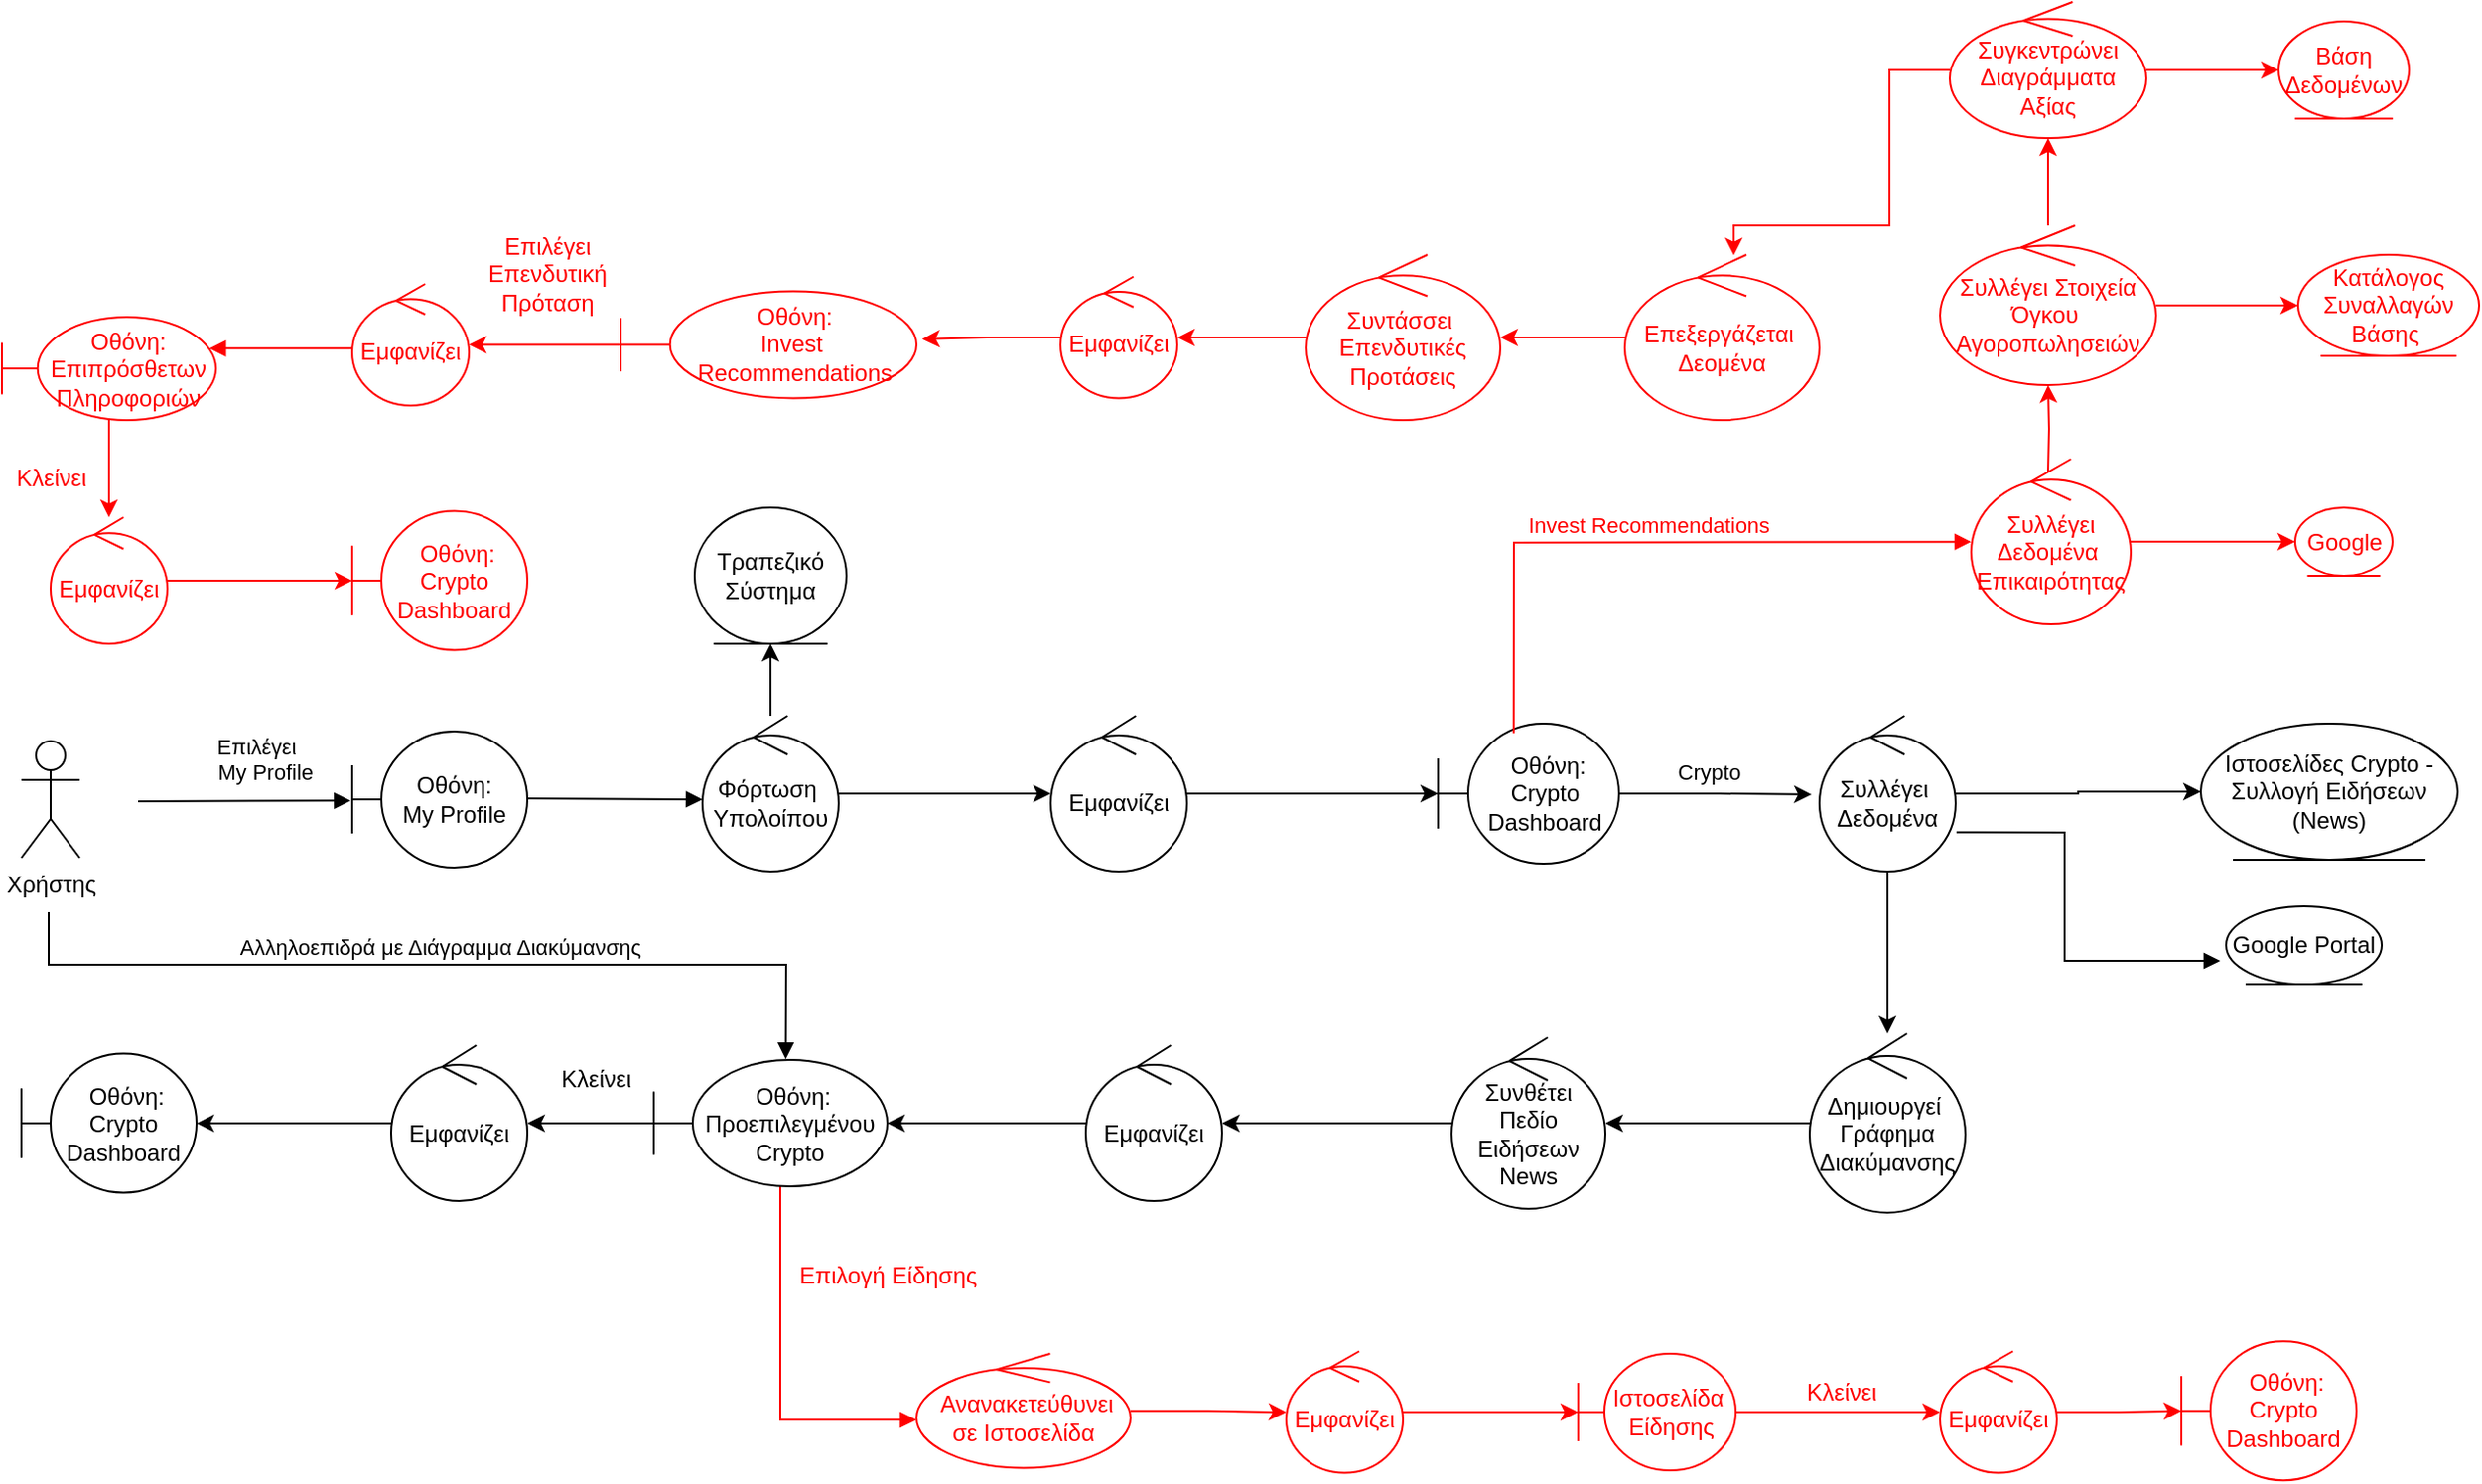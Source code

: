 <mxfile version="19.0.0" type="github"><diagram id="_nPXeiWnj96W809UX9Hm" name="Page-1"><mxGraphModel dx="2153" dy="1084" grid="0" gridSize="10" guides="1" tooltips="1" connect="1" arrows="1" fold="1" page="0" pageScale="1" pageWidth="827" pageHeight="1169" math="0" shadow="0"><root><mxCell id="0"/><mxCell id="1" parent="0"/><mxCell id="AXTZd4ac_4bMyf1W9GCl-1" value="Οθόνη:&lt;br&gt;My Profile" style="shape=umlBoundary;whiteSpace=wrap;html=1;" parent="1" vertex="1"><mxGeometry x="80" y="160" width="90" height="70" as="geometry"/></mxCell><mxCell id="AXTZd4ac_4bMyf1W9GCl-2" value="Επιλέγει&amp;nbsp;&lt;br&gt;&amp;nbsp; My Profile" style="html=1;verticalAlign=bottom;endArrow=block;rounded=0;entryX=-0.009;entryY=0.509;entryDx=0;entryDy=0;entryPerimeter=0;" parent="1" target="AXTZd4ac_4bMyf1W9GCl-1" edge="1"><mxGeometry x="0.136" y="6" width="80" relative="1" as="geometry"><mxPoint x="-30" y="196" as="sourcePoint"/><mxPoint x="50" y="194.5" as="targetPoint"/><Array as="points"><mxPoint x="-30" y="196"/></Array><mxPoint as="offset"/></mxGeometry></mxCell><mxCell id="AXTZd4ac_4bMyf1W9GCl-3" value="&lt;font color=&quot;#000000&quot;&gt;Χρήστης&lt;/font&gt;" style="shape=umlActor;verticalLabelPosition=bottom;verticalAlign=top;html=1;outlineConnect=0;fillColor=none;fontColor=#ffffff;strokeColor=#000000;" parent="1" vertex="1"><mxGeometry x="-90" y="165" width="30" height="60" as="geometry"/></mxCell><mxCell id="AXTZd4ac_4bMyf1W9GCl-16" value="" style="edgeStyle=orthogonalEdgeStyle;rounded=0;orthogonalLoop=1;jettySize=auto;html=1;entryX=-0.057;entryY=0.506;entryDx=0;entryDy=0;entryPerimeter=0;" parent="1" source="AXTZd4ac_4bMyf1W9GCl-5" target="AXTZd4ac_4bMyf1W9GCl-25" edge="1"><mxGeometry relative="1" as="geometry"><mxPoint x="874" y="213" as="targetPoint"/></mxGeometry></mxCell><mxCell id="AXTZd4ac_4bMyf1W9GCl-44" value="Crypto" style="edgeLabel;html=1;align=center;verticalAlign=middle;resizable=0;points=[];fontColor=#000000;" parent="AXTZd4ac_4bMyf1W9GCl-16" vertex="1" connectable="0"><mxGeometry x="-0.251" relative="1" as="geometry"><mxPoint x="8" y="-11" as="offset"/></mxGeometry></mxCell><mxCell id="AXTZd4ac_4bMyf1W9GCl-5" value="&amp;nbsp;Οθόνη:&lt;br&gt;Crypto&lt;br&gt;Dashboard" style="shape=umlBoundary;whiteSpace=wrap;html=1;" parent="1" vertex="1"><mxGeometry x="638" y="156" width="93" height="72" as="geometry"/></mxCell><mxCell id="AXTZd4ac_4bMyf1W9GCl-7" value="" style="html=1;verticalAlign=bottom;endArrow=block;rounded=0;" parent="1" edge="1"><mxGeometry width="80" relative="1" as="geometry"><mxPoint x="170" y="194.52" as="sourcePoint"/><mxPoint x="260" y="195.0" as="targetPoint"/><Array as="points"/></mxGeometry></mxCell><mxCell id="g1nBPuacDrlMTDoTEJjW-10" value="" style="edgeStyle=orthogonalEdgeStyle;rounded=0;orthogonalLoop=1;jettySize=auto;html=0;labelBackgroundColor=#FFFFFF;fontFamily=Helvetica;fontSize=12;fontColor=#000000;strokeColor=#000000;" edge="1" parent="1" source="AXTZd4ac_4bMyf1W9GCl-10" target="AXTZd4ac_4bMyf1W9GCl-5"><mxGeometry relative="1" as="geometry"/></mxCell><mxCell id="AXTZd4ac_4bMyf1W9GCl-10" value="Εμφανίζει" style="ellipse;shape=umlControl;whiteSpace=wrap;html=1;" parent="1" vertex="1"><mxGeometry x="439" y="152" width="70" height="80" as="geometry"/></mxCell><mxCell id="AXTZd4ac_4bMyf1W9GCl-19" value="" style="edgeStyle=orthogonalEdgeStyle;rounded=0;orthogonalLoop=1;jettySize=auto;html=1;" parent="1" source="AXTZd4ac_4bMyf1W9GCl-17" target="AXTZd4ac_4bMyf1W9GCl-18" edge="1"><mxGeometry relative="1" as="geometry"/></mxCell><mxCell id="AXTZd4ac_4bMyf1W9GCl-22" value="" style="edgeStyle=orthogonalEdgeStyle;rounded=0;orthogonalLoop=1;jettySize=auto;html=1;" parent="1" source="AXTZd4ac_4bMyf1W9GCl-17" target="AXTZd4ac_4bMyf1W9GCl-10" edge="1"><mxGeometry relative="1" as="geometry"><mxPoint x="560" y="60" as="targetPoint"/></mxGeometry></mxCell><mxCell id="AXTZd4ac_4bMyf1W9GCl-17" value="Φόρτωση&amp;nbsp;&lt;br&gt;Υπολοίπου" style="ellipse;shape=umlControl;whiteSpace=wrap;html=1;" parent="1" vertex="1"><mxGeometry x="260" y="152" width="70" height="80" as="geometry"/></mxCell><mxCell id="AXTZd4ac_4bMyf1W9GCl-18" value="Τραπεζικό Σύστημα" style="ellipse;shape=umlEntity;whiteSpace=wrap;html=1;" parent="1" vertex="1"><mxGeometry x="256" y="45" width="78" height="70" as="geometry"/></mxCell><mxCell id="g1nBPuacDrlMTDoTEJjW-11" value="" style="edgeStyle=orthogonalEdgeStyle;rounded=0;orthogonalLoop=1;jettySize=auto;html=0;labelBackgroundColor=#FFFFFF;fontFamily=Helvetica;fontSize=12;fontColor=#000000;strokeColor=#000000;" edge="1" parent="1" source="AXTZd4ac_4bMyf1W9GCl-25" target="AXTZd4ac_4bMyf1W9GCl-28"><mxGeometry relative="1" as="geometry"/></mxCell><mxCell id="g1nBPuacDrlMTDoTEJjW-22" value="" style="edgeStyle=orthogonalEdgeStyle;rounded=0;orthogonalLoop=1;jettySize=auto;html=0;labelBackgroundColor=#FFFFFF;fontFamily=Helvetica;fontSize=12;fontColor=#FF0000;strokeColor=#000000;" edge="1" parent="1" source="AXTZd4ac_4bMyf1W9GCl-25" target="AXTZd4ac_4bMyf1W9GCl-27"><mxGeometry relative="1" as="geometry"/></mxCell><mxCell id="AXTZd4ac_4bMyf1W9GCl-25" value="Συλλέγει&amp;nbsp;&lt;br&gt;Δεδομένα" style="ellipse;shape=umlControl;whiteSpace=wrap;html=1;" parent="1" vertex="1"><mxGeometry x="834" y="152" width="70" height="80" as="geometry"/></mxCell><mxCell id="AXTZd4ac_4bMyf1W9GCl-26" value="Google Portal" style="ellipse;shape=umlEntity;whiteSpace=wrap;html=1;" parent="1" vertex="1"><mxGeometry x="1043" y="250" width="80" height="40" as="geometry"/></mxCell><mxCell id="AXTZd4ac_4bMyf1W9GCl-27" value="Ιστοσελίδες Crypto - &lt;br&gt;Συλλογή Ειδήσεων (News)" style="ellipse;shape=umlEntity;whiteSpace=wrap;html=1;" parent="1" vertex="1"><mxGeometry x="1030" y="156" width="132" height="70" as="geometry"/></mxCell><mxCell id="AXTZd4ac_4bMyf1W9GCl-37" value="" style="edgeStyle=orthogonalEdgeStyle;rounded=0;orthogonalLoop=1;jettySize=auto;html=1;" parent="1" source="AXTZd4ac_4bMyf1W9GCl-28" target="AXTZd4ac_4bMyf1W9GCl-29" edge="1"><mxGeometry relative="1" as="geometry"/></mxCell><mxCell id="AXTZd4ac_4bMyf1W9GCl-28" value="Δημιουργεί&amp;nbsp;&lt;br&gt;Γράφημα Διακύμανσης" style="ellipse;shape=umlControl;whiteSpace=wrap;html=1;" parent="1" vertex="1"><mxGeometry x="829" y="315.5" width="80" height="92" as="geometry"/></mxCell><mxCell id="AXTZd4ac_4bMyf1W9GCl-38" value="" style="edgeStyle=orthogonalEdgeStyle;rounded=0;orthogonalLoop=1;jettySize=auto;html=1;" parent="1" source="AXTZd4ac_4bMyf1W9GCl-29" target="AXTZd4ac_4bMyf1W9GCl-31" edge="1"><mxGeometry relative="1" as="geometry"/></mxCell><mxCell id="AXTZd4ac_4bMyf1W9GCl-29" value="Συνθέτει Πεδίο Ειδήσεων News" style="ellipse;shape=umlControl;whiteSpace=wrap;html=1;" parent="1" vertex="1"><mxGeometry x="645" y="317.5" width="79" height="88" as="geometry"/></mxCell><mxCell id="g1nBPuacDrlMTDoTEJjW-3" value="" style="edgeStyle=orthogonalEdgeStyle;rounded=0;orthogonalLoop=1;jettySize=auto;html=0;labelBackgroundColor=#FFFFFF;fontFamily=Helvetica;fontSize=12;fontColor=#000000;strokeColor=#000000;" edge="1" parent="1" source="AXTZd4ac_4bMyf1W9GCl-31" target="AXTZd4ac_4bMyf1W9GCl-33"><mxGeometry relative="1" as="geometry"/></mxCell><mxCell id="AXTZd4ac_4bMyf1W9GCl-31" value="Εμφανίζει" style="ellipse;shape=umlControl;whiteSpace=wrap;html=1;" parent="1" vertex="1"><mxGeometry x="457" y="321.5" width="70" height="80" as="geometry"/></mxCell><mxCell id="AXTZd4ac_4bMyf1W9GCl-35" value="" style="html=1;verticalAlign=bottom;endArrow=block;rounded=0;exitX=1.006;exitY=0.748;exitDx=0;exitDy=0;exitPerimeter=0;" parent="1" source="AXTZd4ac_4bMyf1W9GCl-25" edge="1"><mxGeometry width="80" relative="1" as="geometry"><mxPoint x="954" y="247.79" as="sourcePoint"/><mxPoint x="1040" y="278" as="targetPoint"/><Array as="points"><mxPoint x="960" y="212"/><mxPoint x="960" y="278"/></Array></mxGeometry></mxCell><mxCell id="AXTZd4ac_4bMyf1W9GCl-40" value="Αλληλοεπιδρά με Διάγραμμα Διακύμανσης" style="html=1;verticalAlign=bottom;endArrow=block;rounded=0;entryX=0.565;entryY=-0.006;entryDx=0;entryDy=0;entryPerimeter=0;" parent="1" target="AXTZd4ac_4bMyf1W9GCl-33" edge="1"><mxGeometry x="0.003" width="80" relative="1" as="geometry"><mxPoint x="-76" y="253" as="sourcePoint"/><mxPoint x="40" y="420" as="targetPoint"/><Array as="points"><mxPoint x="-76" y="280"/><mxPoint x="303" y="280"/></Array><mxPoint as="offset"/></mxGeometry></mxCell><mxCell id="AXTZd4ac_4bMyf1W9GCl-45" value="&lt;font color=&quot;#ff0000&quot;&gt;Invest Recommendations&lt;/font&gt;" style="html=1;verticalAlign=bottom;endArrow=block;rounded=0;fontColor=#000000;strokeColor=#FF0000;exitX=0.418;exitY=0.067;exitDx=0;exitDy=0;exitPerimeter=0;" parent="1" edge="1" target="AXTZd4ac_4bMyf1W9GCl-47" source="AXTZd4ac_4bMyf1W9GCl-5"><mxGeometry width="80" relative="1" as="geometry"><mxPoint x="672" y="90" as="sourcePoint"/><mxPoint x="910" y="10" as="targetPoint"/><Array as="points"><mxPoint x="677" y="63"/></Array></mxGeometry></mxCell><mxCell id="AXTZd4ac_4bMyf1W9GCl-50" value="" style="edgeStyle=orthogonalEdgeStyle;rounded=0;orthogonalLoop=1;jettySize=auto;html=1;fontColor=#FF0000;strokeColor=#FF0000;" parent="1" target="AXTZd4ac_4bMyf1W9GCl-48" edge="1"><mxGeometry relative="1" as="geometry"><mxPoint x="951.5" y="27" as="sourcePoint"/></mxGeometry></mxCell><mxCell id="g1nBPuacDrlMTDoTEJjW-23" value="" style="edgeStyle=orthogonalEdgeStyle;rounded=0;orthogonalLoop=1;jettySize=auto;html=0;labelBackgroundColor=#FFFFFF;fontFamily=Helvetica;fontSize=12;fontColor=#FF0000;strokeColor=#FF0000;" edge="1" parent="1" source="AXTZd4ac_4bMyf1W9GCl-47" target="AXTZd4ac_4bMyf1W9GCl-52"><mxGeometry relative="1" as="geometry"/></mxCell><mxCell id="AXTZd4ac_4bMyf1W9GCl-47" value="Συλλέγει Δεδομένα&amp;nbsp;&lt;br&gt;Επικαιρότητας" style="ellipse;shape=umlControl;whiteSpace=wrap;html=1;fontColor=#FF0000;strokeColor=#FF0000;" parent="1" vertex="1"><mxGeometry x="912" y="20" width="82" height="85" as="geometry"/></mxCell><mxCell id="AXTZd4ac_4bMyf1W9GCl-51" value="" style="edgeStyle=orthogonalEdgeStyle;rounded=0;orthogonalLoop=1;jettySize=auto;html=1;fontColor=#FF0000;strokeColor=#FF0000;" parent="1" source="AXTZd4ac_4bMyf1W9GCl-48" target="AXTZd4ac_4bMyf1W9GCl-49" edge="1"><mxGeometry relative="1" as="geometry"/></mxCell><mxCell id="AXTZd4ac_4bMyf1W9GCl-55" value="" style="edgeStyle=orthogonalEdgeStyle;rounded=0;orthogonalLoop=1;jettySize=auto;html=1;fontColor=#FF0000;strokeColor=#FF0000;" parent="1" source="AXTZd4ac_4bMyf1W9GCl-48" target="AXTZd4ac_4bMyf1W9GCl-54" edge="1"><mxGeometry relative="1" as="geometry"/></mxCell><mxCell id="AXTZd4ac_4bMyf1W9GCl-48" value="Συλλέγει Στοιχεία Όγκου&amp;nbsp;&lt;br&gt;Αγοροπωλησειών" style="ellipse;shape=umlControl;whiteSpace=wrap;html=1;fontColor=#FF0000;strokeColor=#FF0000;" parent="1" vertex="1"><mxGeometry x="896" y="-100" width="111" height="82" as="geometry"/></mxCell><mxCell id="AXTZd4ac_4bMyf1W9GCl-57" value="" style="edgeStyle=orthogonalEdgeStyle;rounded=0;orthogonalLoop=1;jettySize=auto;html=1;fontColor=#FF0000;strokeColor=#FF0000;" parent="1" source="AXTZd4ac_4bMyf1W9GCl-49" target="AXTZd4ac_4bMyf1W9GCl-56" edge="1"><mxGeometry relative="1" as="geometry"/></mxCell><mxCell id="AXTZd4ac_4bMyf1W9GCl-59" value="" style="edgeStyle=orthogonalEdgeStyle;rounded=0;orthogonalLoop=1;jettySize=auto;html=1;fontColor=#FF0000;strokeColor=#FF0000;" parent="1" source="AXTZd4ac_4bMyf1W9GCl-49" target="AXTZd4ac_4bMyf1W9GCl-58" edge="1"><mxGeometry relative="1" as="geometry"><Array as="points"><mxPoint x="870" y="-180"/><mxPoint x="870" y="-100"/><mxPoint x="790" y="-100"/></Array></mxGeometry></mxCell><mxCell id="AXTZd4ac_4bMyf1W9GCl-49" value="Συγκεντρώνει Διαγράμματα Αξίας" style="ellipse;shape=umlControl;whiteSpace=wrap;html=1;fontColor=#FF0000;strokeColor=#FF0000;" parent="1" vertex="1"><mxGeometry x="901" y="-215" width="101" height="70" as="geometry"/></mxCell><mxCell id="AXTZd4ac_4bMyf1W9GCl-52" value="&lt;font color=&quot;#ff0000&quot;&gt;Google&lt;/font&gt;" style="ellipse;shape=umlEntity;whiteSpace=wrap;html=1;strokeColor=#FF0000;" parent="1" vertex="1"><mxGeometry x="1078.5" y="45" width="50" height="35" as="geometry"/></mxCell><mxCell id="AXTZd4ac_4bMyf1W9GCl-54" value="&lt;font color=&quot;#ff0000&quot;&gt;Κατάλογος Συναλλαγών Βάσης&amp;nbsp;&lt;/font&gt;" style="ellipse;shape=umlEntity;whiteSpace=wrap;html=1;strokeColor=#FF0000;" parent="1" vertex="1"><mxGeometry x="1080" y="-85" width="93" height="52" as="geometry"/></mxCell><mxCell id="AXTZd4ac_4bMyf1W9GCl-56" value="&lt;font color=&quot;#ff0000&quot;&gt;Βάση Δεδομένων&lt;/font&gt;" style="ellipse;shape=umlEntity;whiteSpace=wrap;html=1;strokeColor=#FF0000;" parent="1" vertex="1"><mxGeometry x="1070" y="-205" width="67" height="50" as="geometry"/></mxCell><mxCell id="AXTZd4ac_4bMyf1W9GCl-61" value="" style="edgeStyle=orthogonalEdgeStyle;rounded=0;orthogonalLoop=1;jettySize=auto;html=1;fontColor=#FF0000;strokeColor=#FF0000;" parent="1" source="AXTZd4ac_4bMyf1W9GCl-58" target="AXTZd4ac_4bMyf1W9GCl-60" edge="1"><mxGeometry relative="1" as="geometry"/></mxCell><mxCell id="AXTZd4ac_4bMyf1W9GCl-58" value="Επεξεργάζεται&amp;nbsp;&lt;br&gt;Δεομένα" style="ellipse;shape=umlControl;whiteSpace=wrap;html=1;fontColor=#FF0000;strokeColor=#FF0000;" parent="1" vertex="1"><mxGeometry x="734" y="-85" width="100" height="85" as="geometry"/></mxCell><mxCell id="AXTZd4ac_4bMyf1W9GCl-63" value="" style="edgeStyle=orthogonalEdgeStyle;rounded=0;orthogonalLoop=1;jettySize=auto;html=1;fontColor=#FF0000;strokeColor=#FF0000;" parent="1" source="AXTZd4ac_4bMyf1W9GCl-60" edge="1" target="AXTZd4ac_4bMyf1W9GCl-62"><mxGeometry relative="1" as="geometry"><mxPoint x="550" y="-127" as="targetPoint"/></mxGeometry></mxCell><mxCell id="AXTZd4ac_4bMyf1W9GCl-60" value="Συντάσσει&amp;nbsp;&lt;br&gt;Επενδυτικές&lt;br&gt;Προτάσεις&lt;br&gt;" style="ellipse;shape=umlControl;whiteSpace=wrap;html=1;fontColor=#FF0000;strokeColor=#FF0000;" parent="1" vertex="1"><mxGeometry x="570" y="-85" width="100" height="85" as="geometry"/></mxCell><mxCell id="AXTZd4ac_4bMyf1W9GCl-65" value="" style="edgeStyle=orthogonalEdgeStyle;rounded=0;orthogonalLoop=1;jettySize=auto;html=1;fontColor=#FF0000;strokeColor=#FF0000;entryX=1.019;entryY=0.448;entryDx=0;entryDy=0;entryPerimeter=0;" parent="1" source="AXTZd4ac_4bMyf1W9GCl-62" target="AXTZd4ac_4bMyf1W9GCl-64" edge="1"><mxGeometry relative="1" as="geometry"/></mxCell><mxCell id="AXTZd4ac_4bMyf1W9GCl-62" value="Εμφανίζει&lt;br&gt;" style="ellipse;shape=umlControl;whiteSpace=wrap;html=1;fontColor=#FF0000;strokeColor=#FF0000;" parent="1" vertex="1"><mxGeometry x="444" y="-73.75" width="60" height="62.5" as="geometry"/></mxCell><mxCell id="g1nBPuacDrlMTDoTEJjW-7" value="" style="edgeStyle=orthogonalEdgeStyle;rounded=0;orthogonalLoop=1;jettySize=auto;html=0;labelBackgroundColor=#FFFFFF;fontFamily=Helvetica;fontSize=12;fontColor=#000000;strokeColor=#FF0000;" edge="1" parent="1" source="AXTZd4ac_4bMyf1W9GCl-64" target="AXTZd4ac_4bMyf1W9GCl-67"><mxGeometry relative="1" as="geometry"/></mxCell><mxCell id="AXTZd4ac_4bMyf1W9GCl-64" value="Οθόνη:&lt;br&gt;Invest&amp;nbsp;&lt;br&gt;Recommendations" style="shape=umlBoundary;whiteSpace=wrap;html=1;fontColor=#FF0000;strokeColor=#FF0000;" parent="1" vertex="1"><mxGeometry x="218" y="-66.25" width="152" height="55" as="geometry"/></mxCell><mxCell id="AXTZd4ac_4bMyf1W9GCl-67" value="Εμφανίζει&lt;br&gt;" style="ellipse;shape=umlControl;whiteSpace=wrap;html=1;fontColor=#FF0000;strokeColor=#FF0000;" parent="1" vertex="1"><mxGeometry x="80" y="-70" width="60" height="62.5" as="geometry"/></mxCell><mxCell id="g1nBPuacDrlMTDoTEJjW-27" value="" style="edgeStyle=orthogonalEdgeStyle;rounded=0;orthogonalLoop=1;jettySize=auto;html=0;labelBackgroundColor=#FFFFFF;fontFamily=Helvetica;fontSize=12;fontColor=#FF0000;strokeColor=#FF0000;" edge="1" parent="1" source="AXTZd4ac_4bMyf1W9GCl-69" target="g1nBPuacDrlMTDoTEJjW-25"><mxGeometry relative="1" as="geometry"/></mxCell><mxCell id="AXTZd4ac_4bMyf1W9GCl-69" value="Οθόνη:&lt;br&gt;Επιπρόσθετων&lt;br&gt;Πληροφοριών" style="shape=umlBoundary;whiteSpace=wrap;html=1;fontColor=#FF0000;strokeColor=#FF0000;" parent="1" vertex="1"><mxGeometry x="-100" y="-53" width="110" height="53" as="geometry"/></mxCell><mxCell id="AXTZd4ac_4bMyf1W9GCl-70" value="" style="html=1;verticalAlign=bottom;endArrow=block;rounded=0;fontColor=#FF0000;strokeColor=#FF0000;entryX=0.969;entryY=0.305;entryDx=0;entryDy=0;entryPerimeter=0;exitX=0;exitY=0.53;exitDx=0;exitDy=0;exitPerimeter=0;" parent="1" source="AXTZd4ac_4bMyf1W9GCl-67" target="AXTZd4ac_4bMyf1W9GCl-69" edge="1"><mxGeometry width="80" relative="1" as="geometry"><mxPoint x="170" y="30" as="sourcePoint"/><mxPoint x="130" y="-20" as="targetPoint"/><Array as="points"/></mxGeometry></mxCell><mxCell id="AXTZd4ac_4bMyf1W9GCl-77" value="" style="html=1;verticalAlign=bottom;endArrow=block;rounded=0;fontColor=#FF0000;strokeColor=#FF0000;" parent="1" edge="1"><mxGeometry width="80" relative="1" as="geometry"><mxPoint x="300" y="394" as="sourcePoint"/><mxPoint x="370" y="514" as="targetPoint"/><Array as="points"><mxPoint x="300" y="514"/></Array></mxGeometry></mxCell><mxCell id="AXTZd4ac_4bMyf1W9GCl-80" value="" style="edgeStyle=orthogonalEdgeStyle;rounded=0;orthogonalLoop=1;jettySize=auto;html=1;fontColor=#FF0000;strokeColor=#FF0000;" parent="1" source="AXTZd4ac_4bMyf1W9GCl-78" target="AXTZd4ac_4bMyf1W9GCl-79" edge="1"><mxGeometry relative="1" as="geometry"/></mxCell><mxCell id="AXTZd4ac_4bMyf1W9GCl-78" value="&amp;nbsp;Ανανακετεύθυνει&lt;br&gt;σε Ιστοσελίδα" style="ellipse;shape=umlControl;whiteSpace=wrap;html=1;fontColor=#FF0000;strokeColor=#FF0000;" parent="1" vertex="1"><mxGeometry x="370" y="480" width="110" height="58.75" as="geometry"/></mxCell><mxCell id="AXTZd4ac_4bMyf1W9GCl-82" value="" style="edgeStyle=orthogonalEdgeStyle;rounded=0;orthogonalLoop=1;jettySize=auto;html=1;fontColor=#FF0000;strokeColor=#FF0000;" parent="1" source="AXTZd4ac_4bMyf1W9GCl-79" target="AXTZd4ac_4bMyf1W9GCl-81" edge="1"><mxGeometry relative="1" as="geometry"/></mxCell><mxCell id="AXTZd4ac_4bMyf1W9GCl-79" value="Εμφανίζει&lt;br&gt;" style="ellipse;shape=umlControl;whiteSpace=wrap;html=1;fontColor=#FF0000;strokeColor=#FF0000;" parent="1" vertex="1"><mxGeometry x="560" y="478.75" width="60" height="62.5" as="geometry"/></mxCell><mxCell id="AXTZd4ac_4bMyf1W9GCl-87" value="" style="edgeStyle=orthogonalEdgeStyle;rounded=0;orthogonalLoop=1;jettySize=auto;html=1;fontColor=#FF0000;strokeColor=#FF0000;" parent="1" source="AXTZd4ac_4bMyf1W9GCl-81" target="AXTZd4ac_4bMyf1W9GCl-86" edge="1"><mxGeometry relative="1" as="geometry"/></mxCell><mxCell id="AXTZd4ac_4bMyf1W9GCl-81" value="Ιστοσελίδα&amp;nbsp;&lt;br&gt;Είδησης" style="shape=umlBoundary;whiteSpace=wrap;html=1;fontColor=#FF0000;strokeColor=#FF0000;" parent="1" vertex="1"><mxGeometry x="710" y="480" width="81" height="60" as="geometry"/></mxCell><mxCell id="g1nBPuacDrlMTDoTEJjW-21" value="" style="edgeStyle=orthogonalEdgeStyle;rounded=0;orthogonalLoop=1;jettySize=auto;html=0;labelBackgroundColor=#FFFFFF;fontFamily=Helvetica;fontSize=12;fontColor=#FF0000;strokeColor=#FF0000;" edge="1" parent="1" source="AXTZd4ac_4bMyf1W9GCl-86" target="g1nBPuacDrlMTDoTEJjW-20"><mxGeometry relative="1" as="geometry"/></mxCell><mxCell id="AXTZd4ac_4bMyf1W9GCl-86" value="Εμφανίζει&lt;br&gt;" style="ellipse;shape=umlControl;whiteSpace=wrap;html=1;fontColor=#FF0000;strokeColor=#FF0000;" parent="1" vertex="1"><mxGeometry x="896" y="478.75" width="60" height="62.5" as="geometry"/></mxCell><mxCell id="g1nBPuacDrlMTDoTEJjW-15" value="" style="edgeStyle=orthogonalEdgeStyle;rounded=0;orthogonalLoop=1;jettySize=auto;html=0;labelBackgroundColor=#FFFFFF;fontFamily=Helvetica;fontSize=12;fontColor=#000000;strokeColor=#000000;" edge="1" parent="1" source="AXTZd4ac_4bMyf1W9GCl-33" target="g1nBPuacDrlMTDoTEJjW-13"><mxGeometry relative="1" as="geometry"/></mxCell><mxCell id="AXTZd4ac_4bMyf1W9GCl-33" value="&amp;nbsp;Οθόνη:&lt;br&gt;Προεπιλεγμένου &lt;br&gt;Crypto" style="shape=umlBoundary;whiteSpace=wrap;html=1;" parent="1" vertex="1"><mxGeometry x="235" y="329" width="120" height="65" as="geometry"/></mxCell><mxCell id="g1nBPuacDrlMTDoTEJjW-12" style="edgeStyle=orthogonalEdgeStyle;rounded=0;orthogonalLoop=1;jettySize=auto;html=0;exitX=0.5;exitY=1;exitDx=0;exitDy=0;labelBackgroundColor=#FFFFFF;fontFamily=Helvetica;fontSize=12;fontColor=#000000;strokeColor=#000000;" edge="1" parent="1" source="AXTZd4ac_4bMyf1W9GCl-26" target="AXTZd4ac_4bMyf1W9GCl-26"><mxGeometry relative="1" as="geometry"/></mxCell><mxCell id="g1nBPuacDrlMTDoTEJjW-16" value="" style="edgeStyle=orthogonalEdgeStyle;rounded=0;orthogonalLoop=1;jettySize=auto;html=0;labelBackgroundColor=#FFFFFF;fontFamily=Helvetica;fontSize=12;fontColor=#000000;strokeColor=#000000;" edge="1" parent="1" source="g1nBPuacDrlMTDoTEJjW-13" target="g1nBPuacDrlMTDoTEJjW-14"><mxGeometry relative="1" as="geometry"/></mxCell><mxCell id="g1nBPuacDrlMTDoTEJjW-13" value="Εμφανίζει" style="ellipse;shape=umlControl;whiteSpace=wrap;html=1;" vertex="1" parent="1"><mxGeometry x="100" y="321.5" width="70" height="80" as="geometry"/></mxCell><mxCell id="g1nBPuacDrlMTDoTEJjW-14" value="&amp;nbsp;Οθόνη:&lt;br&gt;Crypto&lt;br&gt;Dashboard" style="shape=umlBoundary;whiteSpace=wrap;html=1;" vertex="1" parent="1"><mxGeometry x="-90" y="325.75" width="90" height="71.5" as="geometry"/></mxCell><mxCell id="g1nBPuacDrlMTDoTEJjW-17" value="Κλείνει" style="text;html=1;align=center;verticalAlign=middle;resizable=0;points=[];autosize=1;strokeColor=none;fillColor=none;fontSize=12;fontFamily=Helvetica;fontColor=#000000;" vertex="1" parent="1"><mxGeometry x="180" y="329" width="50" height="20" as="geometry"/></mxCell><mxCell id="g1nBPuacDrlMTDoTEJjW-18" value="&lt;font color=&quot;#ff0000&quot;&gt;Επιλογή Είδησης&lt;/font&gt;" style="text;html=1;align=center;verticalAlign=middle;resizable=0;points=[];autosize=1;strokeColor=none;fillColor=none;fontSize=12;fontFamily=Helvetica;fontColor=#000000;" vertex="1" parent="1"><mxGeometry x="300" y="430" width="110" height="20" as="geometry"/></mxCell><mxCell id="g1nBPuacDrlMTDoTEJjW-19" value="Κλείνει" style="text;html=1;align=center;verticalAlign=middle;resizable=0;points=[];autosize=1;strokeColor=none;fillColor=none;fontSize=12;fontFamily=Helvetica;fontColor=#FF0000;" vertex="1" parent="1"><mxGeometry x="820" y="490" width="50" height="20" as="geometry"/></mxCell><mxCell id="g1nBPuacDrlMTDoTEJjW-20" value="&lt;font color=&quot;#ff0000&quot;&gt;&amp;nbsp;Οθόνη:&lt;br&gt;Crypto&lt;br&gt;Dashboard&lt;/font&gt;" style="shape=umlBoundary;whiteSpace=wrap;html=1;strokeColor=#FF0000;" vertex="1" parent="1"><mxGeometry x="1020" y="473.63" width="90" height="71.5" as="geometry"/></mxCell><mxCell id="g1nBPuacDrlMTDoTEJjW-24" value="Επιλέγει &lt;br&gt;Επενδυτική &lt;br&gt;Πρόταση" style="text;html=1;align=center;verticalAlign=middle;resizable=0;points=[];autosize=1;strokeColor=none;fillColor=none;fontSize=12;fontFamily=Helvetica;fontColor=#FF0000;" vertex="1" parent="1"><mxGeometry x="140" y="-100" width="80" height="50" as="geometry"/></mxCell><mxCell id="g1nBPuacDrlMTDoTEJjW-29" value="" style="edgeStyle=orthogonalEdgeStyle;rounded=0;orthogonalLoop=1;jettySize=auto;html=0;labelBackgroundColor=#FFFFFF;fontFamily=Helvetica;fontSize=12;fontColor=#FF0000;strokeColor=#FF0000;" edge="1" parent="1" source="g1nBPuacDrlMTDoTEJjW-25" target="g1nBPuacDrlMTDoTEJjW-28"><mxGeometry relative="1" as="geometry"/></mxCell><mxCell id="g1nBPuacDrlMTDoTEJjW-25" value="Εμφανίζει&lt;br&gt;" style="ellipse;shape=umlControl;whiteSpace=wrap;html=1;fontColor=#FF0000;strokeColor=#FF0000;" vertex="1" parent="1"><mxGeometry x="-75" y="50" width="60" height="65" as="geometry"/></mxCell><mxCell id="g1nBPuacDrlMTDoTEJjW-26" value="Κλείνει" style="text;html=1;align=center;verticalAlign=middle;resizable=0;points=[];autosize=1;strokeColor=none;fillColor=none;fontSize=12;fontFamily=Helvetica;fontColor=#FF0000;" vertex="1" parent="1"><mxGeometry x="-100" y="20" width="50" height="20" as="geometry"/></mxCell><mxCell id="g1nBPuacDrlMTDoTEJjW-28" value="&lt;font color=&quot;#ff0000&quot;&gt;&amp;nbsp;Οθόνη:&lt;br&gt;Crypto&lt;br&gt;Dashboard&lt;/font&gt;" style="shape=umlBoundary;whiteSpace=wrap;html=1;strokeColor=#FF0000;" vertex="1" parent="1"><mxGeometry x="80" y="46.75" width="90" height="71.5" as="geometry"/></mxCell></root></mxGraphModel></diagram></mxfile>